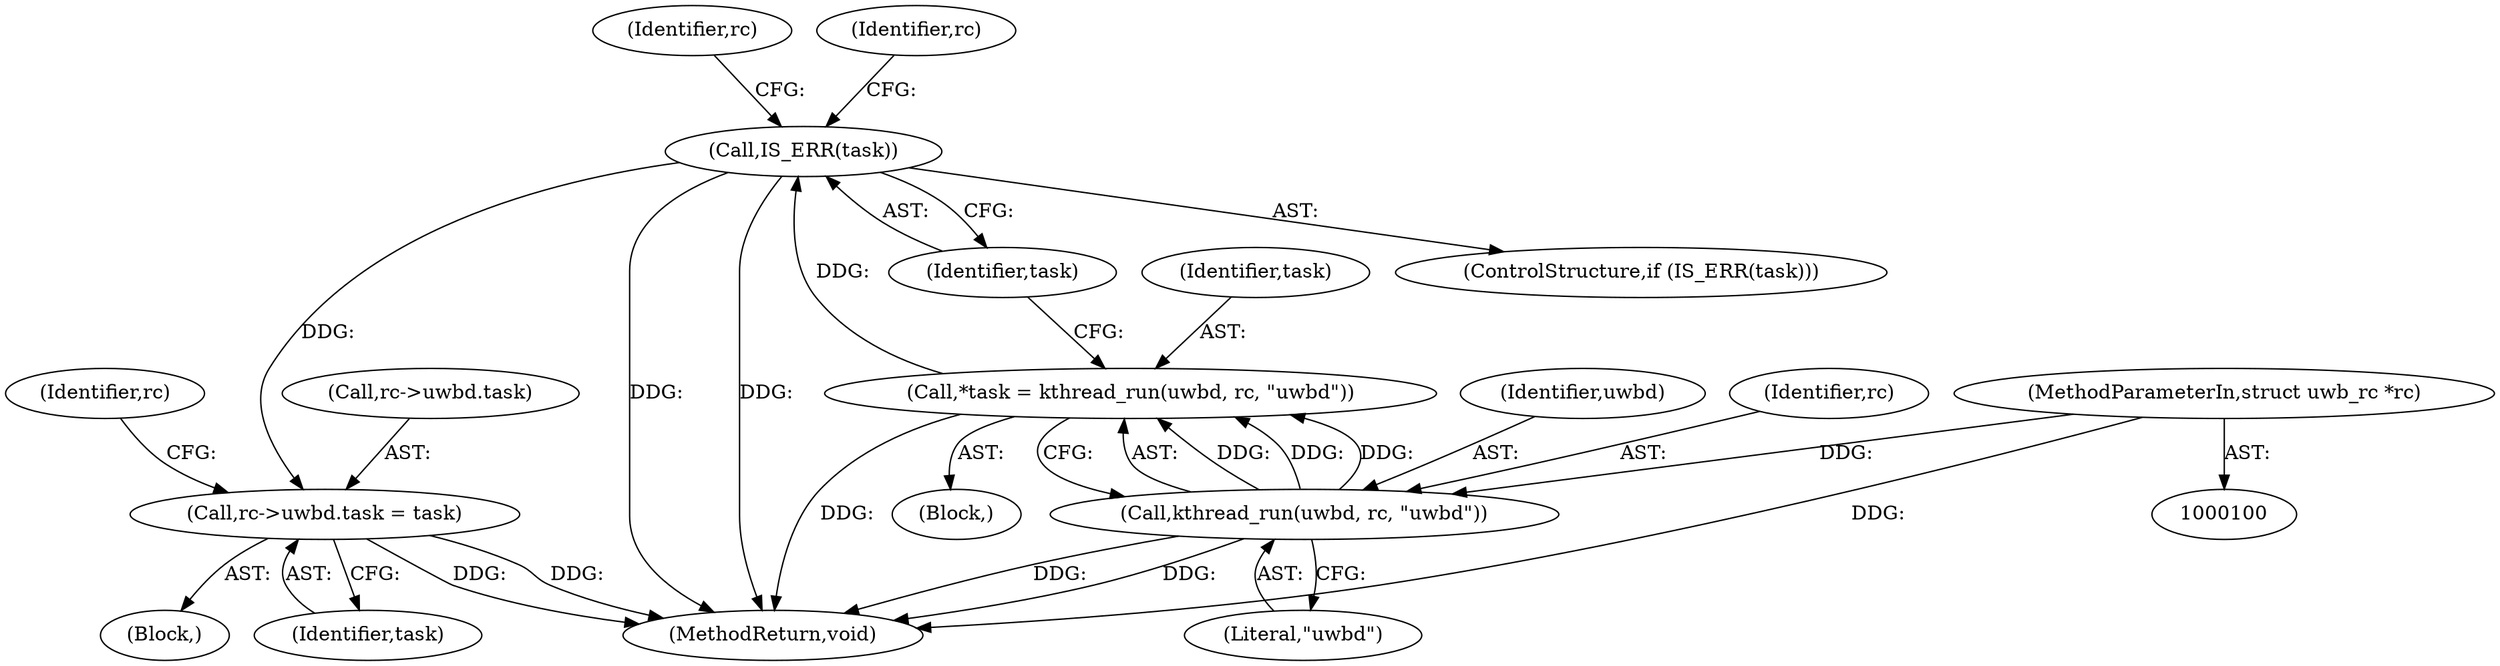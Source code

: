 digraph "0_linux_bbf26183b7a6236ba602f4d6a2f7cade35bba043@pointer" {
"1000111" [label="(Call,IS_ERR(task))"];
"1000104" [label="(Call,*task = kthread_run(uwbd, rc, \"uwbd\"))"];
"1000106" [label="(Call,kthread_run(uwbd, rc, \"uwbd\"))"];
"1000101" [label="(MethodParameterIn,struct uwb_rc *rc)"];
"1000123" [label="(Call,rc->uwbd.task = task)"];
"1000110" [label="(ControlStructure,if (IS_ERR(task)))"];
"1000122" [label="(Block,)"];
"1000102" [label="(Block,)"];
"1000143" [label="(MethodReturn,void)"];
"1000104" [label="(Call,*task = kthread_run(uwbd, rc, \"uwbd\"))"];
"1000111" [label="(Call,IS_ERR(task))"];
"1000107" [label="(Identifier,uwbd)"];
"1000109" [label="(Literal,\"uwbd\")"];
"1000117" [label="(Identifier,rc)"];
"1000106" [label="(Call,kthread_run(uwbd, rc, \"uwbd\"))"];
"1000129" [label="(Identifier,task)"];
"1000124" [label="(Call,rc->uwbd.task)"];
"1000112" [label="(Identifier,task)"];
"1000108" [label="(Identifier,rc)"];
"1000123" [label="(Call,rc->uwbd.task = task)"];
"1000105" [label="(Identifier,task)"];
"1000126" [label="(Identifier,rc)"];
"1000101" [label="(MethodParameterIn,struct uwb_rc *rc)"];
"1000133" [label="(Identifier,rc)"];
"1000111" -> "1000110"  [label="AST: "];
"1000111" -> "1000112"  [label="CFG: "];
"1000112" -> "1000111"  [label="AST: "];
"1000117" -> "1000111"  [label="CFG: "];
"1000126" -> "1000111"  [label="CFG: "];
"1000111" -> "1000143"  [label="DDG: "];
"1000111" -> "1000143"  [label="DDG: "];
"1000104" -> "1000111"  [label="DDG: "];
"1000111" -> "1000123"  [label="DDG: "];
"1000104" -> "1000102"  [label="AST: "];
"1000104" -> "1000106"  [label="CFG: "];
"1000105" -> "1000104"  [label="AST: "];
"1000106" -> "1000104"  [label="AST: "];
"1000112" -> "1000104"  [label="CFG: "];
"1000104" -> "1000143"  [label="DDG: "];
"1000106" -> "1000104"  [label="DDG: "];
"1000106" -> "1000104"  [label="DDG: "];
"1000106" -> "1000104"  [label="DDG: "];
"1000106" -> "1000109"  [label="CFG: "];
"1000107" -> "1000106"  [label="AST: "];
"1000108" -> "1000106"  [label="AST: "];
"1000109" -> "1000106"  [label="AST: "];
"1000106" -> "1000143"  [label="DDG: "];
"1000106" -> "1000143"  [label="DDG: "];
"1000101" -> "1000106"  [label="DDG: "];
"1000101" -> "1000100"  [label="AST: "];
"1000101" -> "1000143"  [label="DDG: "];
"1000123" -> "1000122"  [label="AST: "];
"1000123" -> "1000129"  [label="CFG: "];
"1000124" -> "1000123"  [label="AST: "];
"1000129" -> "1000123"  [label="AST: "];
"1000133" -> "1000123"  [label="CFG: "];
"1000123" -> "1000143"  [label="DDG: "];
"1000123" -> "1000143"  [label="DDG: "];
}
